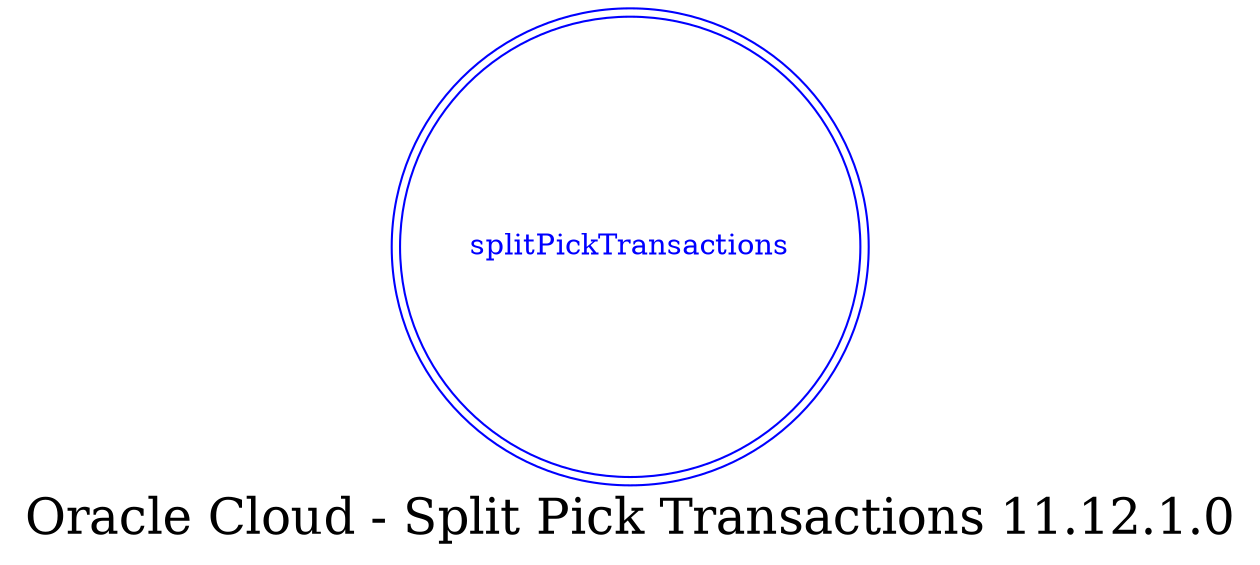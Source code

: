 digraph LexiconGraph {
graph[label="Oracle Cloud - Split Pick Transactions 11.12.1.0", fontsize=24]
splines=true
"splitPickTransactions" [color=blue, fontcolor=blue, shape=doublecircle]
}
